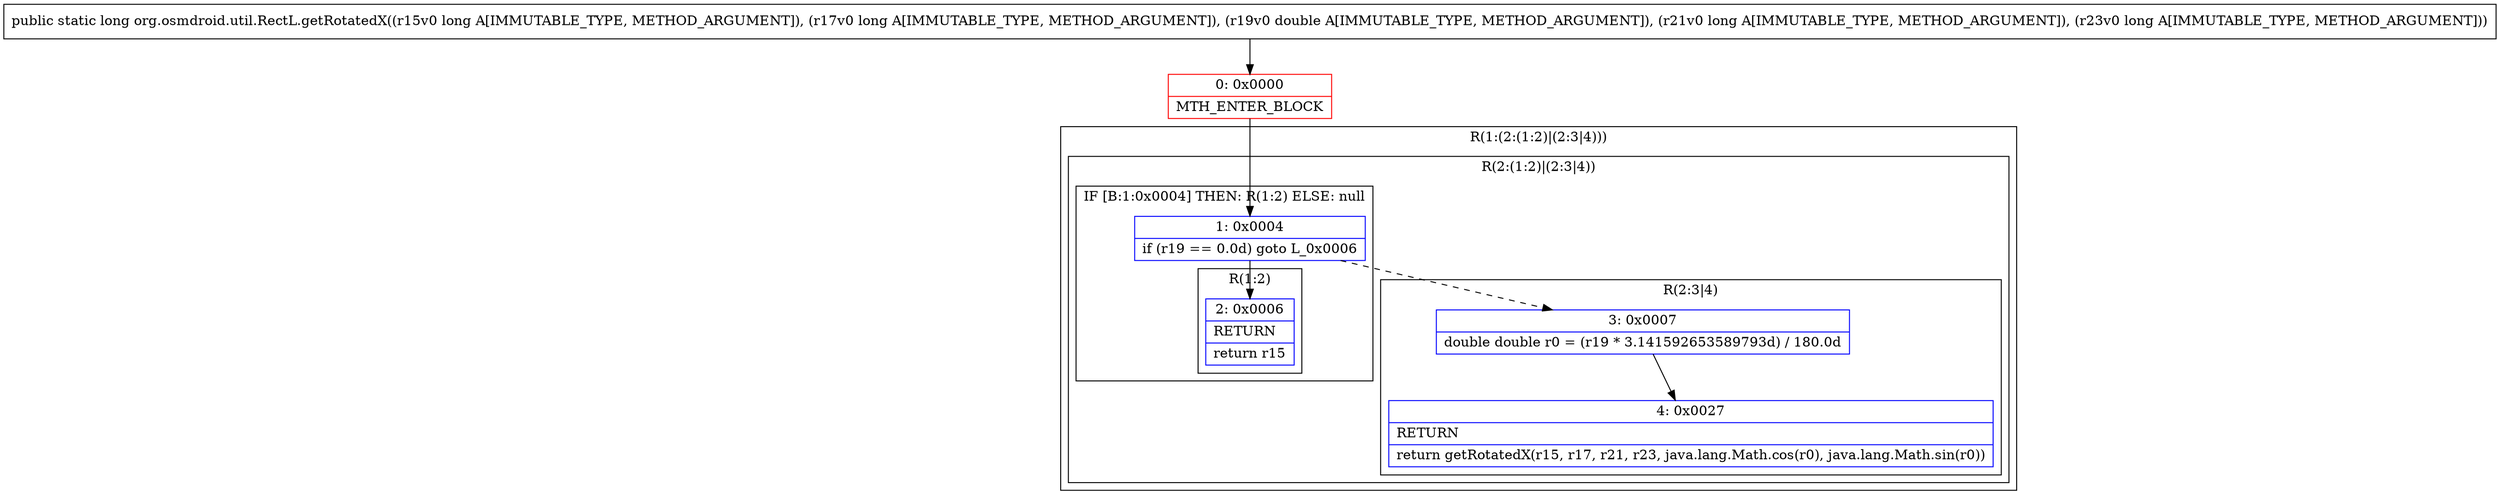 digraph "CFG fororg.osmdroid.util.RectL.getRotatedX(JJDJJ)J" {
subgraph cluster_Region_1960078251 {
label = "R(1:(2:(1:2)|(2:3|4)))";
node [shape=record,color=blue];
subgraph cluster_Region_1371834961 {
label = "R(2:(1:2)|(2:3|4))";
node [shape=record,color=blue];
subgraph cluster_IfRegion_2131887107 {
label = "IF [B:1:0x0004] THEN: R(1:2) ELSE: null";
node [shape=record,color=blue];
Node_1 [shape=record,label="{1\:\ 0x0004|if (r19 == 0.0d) goto L_0x0006\l}"];
subgraph cluster_Region_767448408 {
label = "R(1:2)";
node [shape=record,color=blue];
Node_2 [shape=record,label="{2\:\ 0x0006|RETURN\l|return r15\l}"];
}
}
subgraph cluster_Region_1303675035 {
label = "R(2:3|4)";
node [shape=record,color=blue];
Node_3 [shape=record,label="{3\:\ 0x0007|double double r0 = (r19 * 3.141592653589793d) \/ 180.0d\l}"];
Node_4 [shape=record,label="{4\:\ 0x0027|RETURN\l|return getRotatedX(r15, r17, r21, r23, java.lang.Math.cos(r0), java.lang.Math.sin(r0))\l}"];
}
}
}
Node_0 [shape=record,color=red,label="{0\:\ 0x0000|MTH_ENTER_BLOCK\l}"];
MethodNode[shape=record,label="{public static long org.osmdroid.util.RectL.getRotatedX((r15v0 long A[IMMUTABLE_TYPE, METHOD_ARGUMENT]), (r17v0 long A[IMMUTABLE_TYPE, METHOD_ARGUMENT]), (r19v0 double A[IMMUTABLE_TYPE, METHOD_ARGUMENT]), (r21v0 long A[IMMUTABLE_TYPE, METHOD_ARGUMENT]), (r23v0 long A[IMMUTABLE_TYPE, METHOD_ARGUMENT])) }"];
MethodNode -> Node_0;
Node_1 -> Node_2;
Node_1 -> Node_3[style=dashed];
Node_3 -> Node_4;
Node_0 -> Node_1;
}

